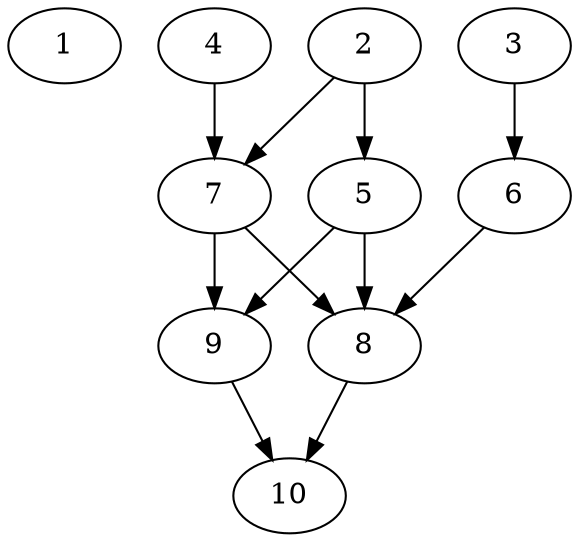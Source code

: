 // DAG automatically generated by daggen at Tue Aug  6 16:21:19 2019
// ./daggen --dot -n 10 --ccr 0.5 --fat 0.5 --regular 0.5 --density 0.9 --mindata 5242880 --maxdata 52428800 
digraph G {
  1 [size="87236608", alpha="0.18", expect_size="43618304"] 
  2 [size="29278208", alpha="0.00", expect_size="14639104"] 
  2 -> 5 [size ="14639104"]
  2 -> 7 [size ="14639104"]
  3 [size="30965760", alpha="0.01", expect_size="15482880"] 
  3 -> 6 [size ="15482880"]
  4 [size="37918720", alpha="0.02", expect_size="18959360"] 
  4 -> 7 [size ="18959360"]
  5 [size="99186688", alpha="0.02", expect_size="49593344"] 
  5 -> 8 [size ="49593344"]
  5 -> 9 [size ="49593344"]
  6 [size="55844864", alpha="0.12", expect_size="27922432"] 
  6 -> 8 [size ="27922432"]
  7 [size="71004160", alpha="0.07", expect_size="35502080"] 
  7 -> 8 [size ="35502080"]
  7 -> 9 [size ="35502080"]
  8 [size="63799296", alpha="0.06", expect_size="31899648"] 
  8 -> 10 [size ="31899648"]
  9 [size="62773248", alpha="0.20", expect_size="31386624"] 
  9 -> 10 [size ="31386624"]
  10 [size="61329408", alpha="0.06", expect_size="30664704"] 
}
